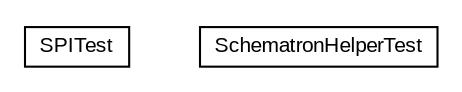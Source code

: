 #!/usr/local/bin/dot
#
# Class diagram 
# Generated by UMLGraph version 5.1 (http://www.umlgraph.org/)
#

digraph G {
	edge [fontname="arial",fontsize=10,labelfontname="arial",labelfontsize=10];
	node [fontname="arial",fontsize=10,shape=plaintext];
	nodesep=0.25;
	ranksep=0.5;
	// com.helger.schematron.SPITest
	c178 [label=<<table title="com.helger.schematron.SPITest" border="0" cellborder="1" cellspacing="0" cellpadding="2" port="p" href="./SPITest.html">
		<tr><td><table border="0" cellspacing="0" cellpadding="1">
<tr><td align="center" balign="center"> SPITest </td></tr>
		</table></td></tr>
		</table>>, fontname="arial", fontcolor="black", fontsize=10.0];
	// com.helger.schematron.SchematronHelperTest
	c179 [label=<<table title="com.helger.schematron.SchematronHelperTest" border="0" cellborder="1" cellspacing="0" cellpadding="2" port="p" href="./SchematronHelperTest.html">
		<tr><td><table border="0" cellspacing="0" cellpadding="1">
<tr><td align="center" balign="center"> SchematronHelperTest </td></tr>
		</table></td></tr>
		</table>>, fontname="arial", fontcolor="black", fontsize=10.0];
}

